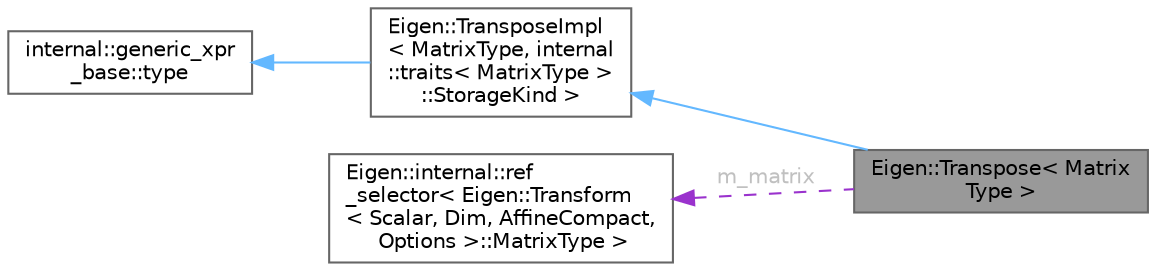 digraph "Eigen::Transpose&lt; MatrixType &gt;"
{
 // LATEX_PDF_SIZE
  bgcolor="transparent";
  edge [fontname=Helvetica,fontsize=10,labelfontname=Helvetica,labelfontsize=10];
  node [fontname=Helvetica,fontsize=10,shape=box,height=0.2,width=0.4];
  rankdir="LR";
  Node1 [id="Node000001",label="Eigen::Transpose\< Matrix\lType \>",height=0.2,width=0.4,color="gray40", fillcolor="grey60", style="filled", fontcolor="black",tooltip="Expression of the transpose of a matrix"];
  Node2 -> Node1 [id="edge1_Node000001_Node000002",dir="back",color="steelblue1",style="solid",tooltip=" "];
  Node2 [id="Node000002",label="Eigen::TransposeImpl\l\< MatrixType, internal\l::traits\< MatrixType \>\l::StorageKind \>",height=0.2,width=0.4,color="gray40", fillcolor="white", style="filled",URL="$class_eigen_1_1_transpose_impl.html",tooltip=" "];
  Node3 -> Node2 [id="edge2_Node000002_Node000003",dir="back",color="steelblue1",style="solid",tooltip=" "];
  Node3 [id="Node000003",label="internal::generic_xpr\l_base::type",height=0.2,width=0.4,color="gray40", fillcolor="white", style="filled",tooltip=" "];
  Node4 -> Node1 [id="edge3_Node000001_Node000004",dir="back",color="darkorchid3",style="dashed",tooltip=" ",label=" m_matrix",fontcolor="grey" ];
  Node4 [id="Node000004",label="Eigen::internal::ref\l_selector\< Eigen::Transform\l\< Scalar, Dim, AffineCompact,\l Options \>::MatrixType \>",height=0.2,width=0.4,color="gray40", fillcolor="white", style="filled",URL="$struct_eigen_1_1internal_1_1ref__selector.html",tooltip=" "];
}
